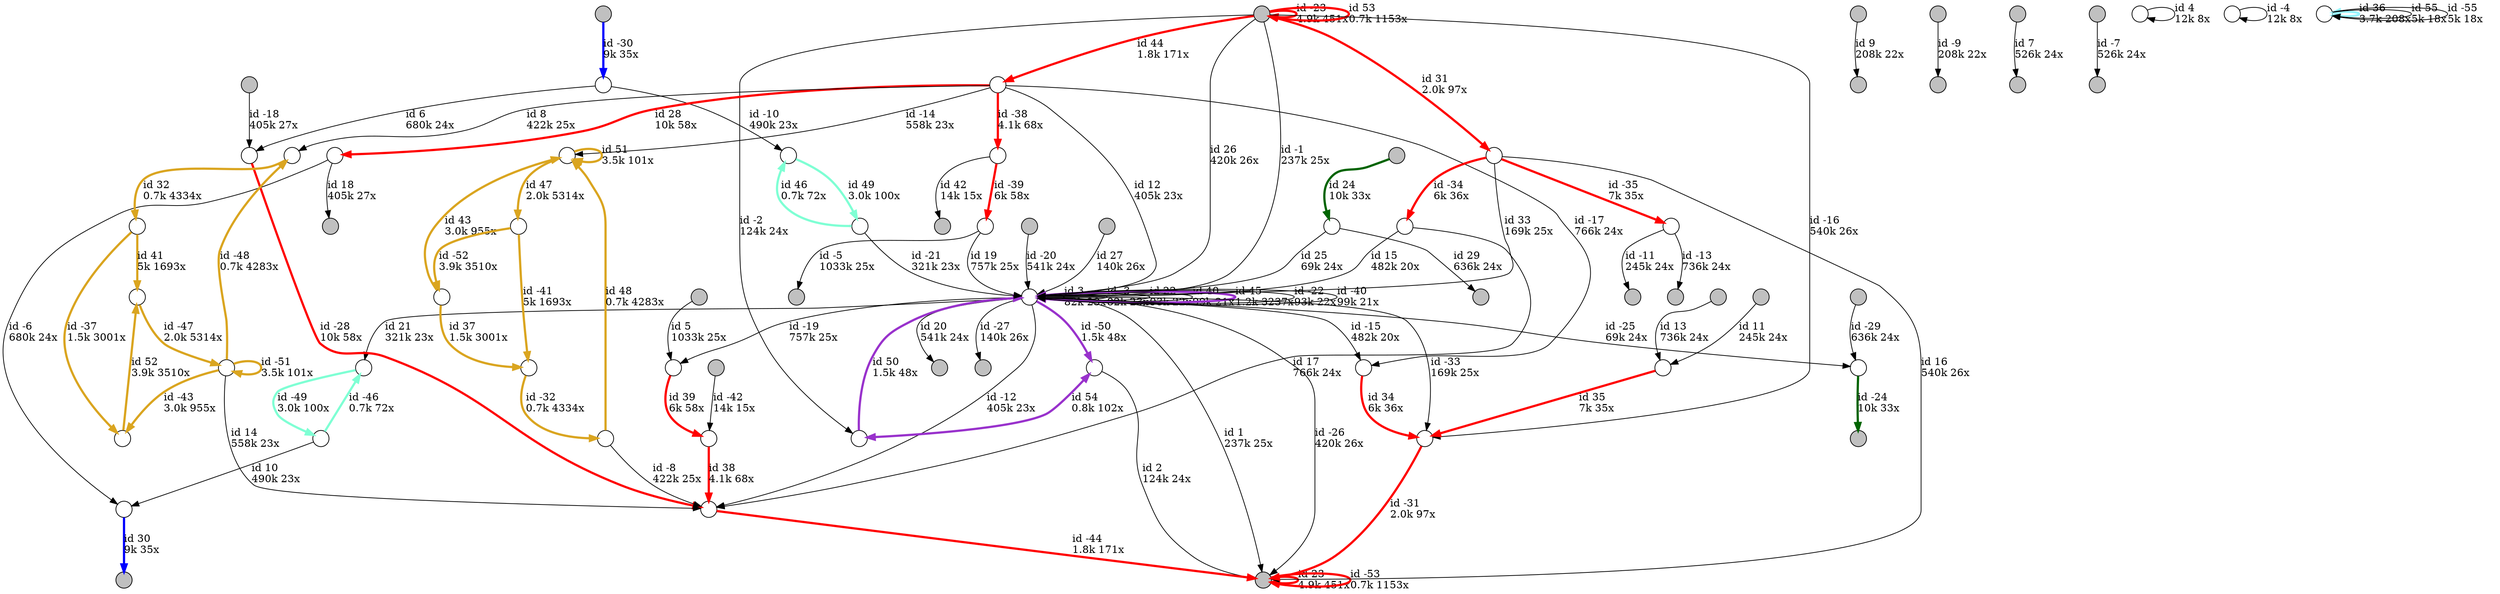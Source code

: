 digraph {
nodesep = 0.5;
node [shape = circle, label = "", height = 0.3];
"0" [style = "filled", fillcolor = "grey"];
"1" [style = "filled", fillcolor = "grey"];
"2" [style = "filled", fillcolor = "grey"];
"3" [style = "filled", fillcolor = "grey"];
"4" [style = "filled", fillcolor = "grey"];
"5" [style = "filled", fillcolor = "grey"];
"6" [style = "filled", fillcolor = "grey"];
"7" [style = "filled", fillcolor = "grey"];
"8" [style = "filled", fillcolor = "grey"];
"9" [style = "filled", fillcolor = "grey"];
"10" [style = "filled", fillcolor = "grey"];
"11" [style = "filled", fillcolor = "grey"];
"12" [style = "filled", fillcolor = "grey"];
"13" [style = "filled", fillcolor = "grey"];
"14" [style = "filled", fillcolor = "grey"];
"15" [style = "filled", fillcolor = "grey"];
"16" [style = "filled", fillcolor = "grey"];
"17" [style = "filled", fillcolor = "grey"];
"18" [style = "filled", fillcolor = "grey"];
"19" [style = "filled", fillcolor = "grey"];
"20" [style = "filled", fillcolor = "grey"];
"21" [style = "filled", fillcolor = "grey"];
"22" [style = "filled", fillcolor = "grey"];
"23" [style = "filled", fillcolor = "grey"];
"24" [style = "filled", fillcolor = "grey"];
"25" [style = "filled", fillcolor = "grey"];
"26" [style = "filled", fillcolor = "grey"];
"27" [style = "filled", fillcolor = "grey"];
"28" [style = "filled", fillcolor = "grey"];
"29" [style = "filled", fillcolor = "grey"];
"30" -> "8" [label = "id 1\l237k 25x", color = "black"] ;
"27" -> "30" [label = "id -1\l237k 25x", color = "black"] ;
"31" -> "8" [label = "id 2\l124k 24x", color = "black"] ;
"30" -> "30" [label = "id 3\l82k 23x", color = "black"] ;
"30" -> "30" [label = "id -3\l82k 23x", color = "black"] ;
"32" -> "32" [label = "id 4\l12k 8x", color = "black"] ;
"33" -> "33" [label = "id -4\l12k 8x", color = "black"] ;
"21" -> "34" [label = "id 5\l1033k 25x", color = "black"] ;
"35" -> "11" [label = "id -5\l1033k 25x", color = "black"] ;
"37" -> "36" [label = "id 6\l680k 24x", color = "black"] ;
"39" -> "38" [label = "id -6\l680k 24x", color = "black"] ;
"29" -> "10" [label = "id 7\l526k 24x", color = "black"] ;
"15" -> "25" [label = "id -7\l526k 24x", color = "black"] ;
"41" -> "40" [label = "id 8\l422k 25x", color = "black"] ;
"43" -> "42" [label = "id -8\l422k 25x", color = "black"] ;
"1" -> "18" [label = "id 9\l208k 22x", color = "black"] ;
"44" -> "38" [label = "id 10\l490k 23x", color = "black"] ;
"37" -> "45" [label = "id -10\l490k 23x", color = "black"] ;
"16" -> "46" [label = "id 11\l245k 24x", color = "black"] ;
"41" -> "30" [label = "id 12\l405k 23x", color = "black"] ;
"30" -> "42" [label = "id -12\l405k 23x", color = "black"] ;
"27" -> "47" [label = "id -2\l124k 24x", color = "black"] ;
"12" -> "46" [label = "id 13\l736k 24x", color = "black"] ;
"48" -> "22" [label = "id -13\l736k 24x", color = "black"] ;
"49" -> "42" [label = "id 14\l558k 23x", color = "black"] ;
"50" -> "30" [label = "id 15\l482k 20x", color = "black"] ;
"51" -> "8" [label = "id 16\l540k 26x", color = "black"] ;
"9" -> "13" [label = "id -9\l208k 22x", color = "black"] ;
"30" -> "52" [label = "id -15\l482k 20x", color = "black"] ;
"50" -> "42" [label = "id 17\l766k 24x", color = "black"] ;
"41" -> "52" [label = "id -17\l766k 24x", color = "black"] ;
"39" -> "4" [label = "id 18\l405k 27x", color = "black"] ;
"20" -> "36" [label = "id -18\l405k 27x", color = "black"] ;
"35" -> "30" [label = "id 19\l757k 25x", color = "black"] ;
"27" -> "53" [label = "id -16\l540k 26x", color = "black"] ;
"41" -> "54" [label = "id -14\l558k 23x", color = "black"] ;
"30" -> "34" [label = "id -19\l757k 25x", color = "black"] ;
"30" -> "0" [label = "id 20\l541k 24x", color = "black"] ;
"7" -> "30" [label = "id -20\l541k 24x", color = "black"] ;
"30" -> "55" [label = "id 21\l321k 23x", color = "black"] ;
"56" -> "30" [label = "id -21\l321k 23x", color = "black"] ;
"30" -> "30" [label = "id 22\l93k 22x", color = "black"] ;
"48" -> "17" [label = "id -11\l245k 24x", color = "black"] ;
"8" -> "8" [label = "id 23\l4.9k 451x", color = "red" , penwidth = 3] ;
"27" -> "27" [label = "id -23\l4.9k 451x", color = "red" , penwidth = 3] ;
"24" -> "57" [label = "id 24\l10k 33x", color = "darkgreen" , penwidth = 3] ;
"58" -> "23" [label = "id -24\l10k 33x", color = "darkgreen" , penwidth = 3] ;
"57" -> "30" [label = "id 25\l69k 24x", color = "black"] ;
"27" -> "30" [label = "id 26\l420k 26x", color = "black"] ;
"30" -> "8" [label = "id -26\l420k 26x", color = "black"] ;
"19" -> "30" [label = "id 27\l140k 26x", color = "black"] ;
"41" -> "39" [label = "id 28\l10k 58x", color = "red" , penwidth = 3] ;
"57" -> "28" [label = "id 29\l636k 24x", color = "black"] ;
"6" -> "58" [label = "id -29\l636k 24x", color = "black"] ;
"36" -> "42" [label = "id -28\l10k 58x", color = "red" , penwidth = 3] ;
"38" -> "26" [label = "id 30\l9k 35x", color = "blue" , penwidth = 3] ;
"5" -> "37" [label = "id -30\l9k 35x", color = "blue" , penwidth = 3] ;
"27" -> "51" [label = "id 31\l2.0k 97x", color = "red" , penwidth = 3] ;
"40" -> "59" [label = "id 32\l0.7k 4334x", color = "goldenrod" , penwidth = 3] ;
"51" -> "30" [label = "id 33\l169k 25x", color = "black"] ;
"52" -> "53" [label = "id 34\l6k 36x", color = "red" , penwidth = 3] ;
"51" -> "50" [label = "id -34\l6k 36x", color = "red" , penwidth = 3] ;
"46" -> "53" [label = "id 35\l7k 35x", color = "red" , penwidth = 3] ;
"60" -> "60" [label = "id 36\l3.7k 208x", color = "cadetblue1" , penwidth = 3, dir = both] ;
"62" -> "61" [label = "id 37\l1.5k 3001x", color = "goldenrod" , penwidth = 3] ;
"30" -> "58" [label = "id -25\l69k 24x", color = "black"] ;
"63" -> "42" [label = "id 38\l4.1k 68x", color = "red" , penwidth = 3] ;
"34" -> "63" [label = "id 39\l6k 58x", color = "red" , penwidth = 3] ;
"30" -> "30" [label = "id 40\l99k 21x", color = "black"] ;
"59" -> "64" [label = "id 41\l5k 1693x", color = "goldenrod" , penwidth = 3] ;
"65" -> "2" [label = "id 42\l14k 15x", color = "black"] ;
"3" -> "63" [label = "id -42\l14k 15x", color = "black"] ;
"65" -> "35" [label = "id -39\l6k 58x", color = "red" , penwidth = 3] ;
"62" -> "54" [label = "id 43\l3.0k 955x", color = "goldenrod" , penwidth = 3] ;
"66" -> "61" [label = "id -41\l5k 1693x", color = "goldenrod" , penwidth = 3] ;
"30" -> "53" [label = "id -33\l169k 25x", color = "black"] ;
"49" -> "67" [label = "id -43\l3.0k 955x", color = "goldenrod" , penwidth = 3] ;
"27" -> "41" [label = "id 44\l1.8k 171x", color = "red" , penwidth = 3] ;
"30" -> "30" [label = "id 45\l1.2k 3237x", color = "darkorchid" , penwidth = 3, dir = both] ;
"56" -> "45" [label = "id 46\l0.7k 72x", color = "aquamarine1" , penwidth = 3] ;
"54" -> "66" [label = "id 47\l2.0k 5314x", color = "goldenrod" , penwidth = 3] ;
"43" -> "54" [label = "id 48\l0.7k 4283x", color = "goldenrod" , penwidth = 3] ;
"44" -> "55" [label = "id -46\l0.7k 72x", color = "aquamarine1" , penwidth = 3] ;
"45" -> "56" [label = "id 49\l3.0k 100x", color = "aquamarine1" , penwidth = 3] ;
"47" -> "30" [label = "id 50\l1.5k 48x", color = "darkorchid" , penwidth = 3] ;
"51" -> "48" [label = "id -35\l7k 35x", color = "red" , penwidth = 3] ;
"61" -> "43" [label = "id -32\l0.7k 4334x", color = "goldenrod" , penwidth = 3] ;
"30" -> "14" [label = "id -27\l140k 26x", color = "black"] ;
"59" -> "67" [label = "id -37\l1.5k 3001x", color = "goldenrod" , penwidth = 3] ;
"54" -> "54" [label = "id 51\l3.5k 101x", color = "goldenrod" , penwidth = 3] ;
"30" -> "31" [label = "id -50\l1.5k 48x", color = "darkorchid" , penwidth = 3] ;
"41" -> "65" [label = "id -38\l4.1k 68x", color = "red" , penwidth = 3] ;
"55" -> "44" [label = "id -49\l3.0k 100x", color = "aquamarine1" , penwidth = 3] ;
"67" -> "64" [label = "id 52\l3.9k 3510x", color = "goldenrod" , penwidth = 3] ;
"66" -> "62" [label = "id -52\l3.9k 3510x", color = "goldenrod" , penwidth = 3] ;
"27" -> "27" [label = "id 53\l0.7k 1153x", color = "red" , penwidth = 3] ;
"53" -> "8" [label = "id -31\l2.0k 97x", color = "red" , penwidth = 3] ;
"31" -> "47" [label = "id 54\l0.8k 102x", color = "darkorchid" , penwidth = 3, dir = both] ;
"30" -> "30" [label = "id -22\l93k 22x", color = "black"] ;
"64" -> "49" [label = "id -47\l2.0k 5314x", color = "goldenrod" , penwidth = 3] ;
"49" -> "49" [label = "id -51\l3.5k 101x", color = "goldenrod" , penwidth = 3] ;
"30" -> "30" [label = "id -40\l99k 21x", color = "black"] ;
"8" -> "8" [label = "id -53\l0.7k 1153x", color = "red" , penwidth = 3] ;
"49" -> "40" [label = "id -48\l0.7k 4283x", color = "goldenrod" , penwidth = 3] ;
"60" -> "60" [label = "id 55\l5k 18x", color = "black"] ;
"60" -> "60" [label = "id -55\l5k 18x", color = "black"] ;
"42" -> "8" [label = "id -44\l1.8k 171x", color = "red" , penwidth = 3] ;
}
